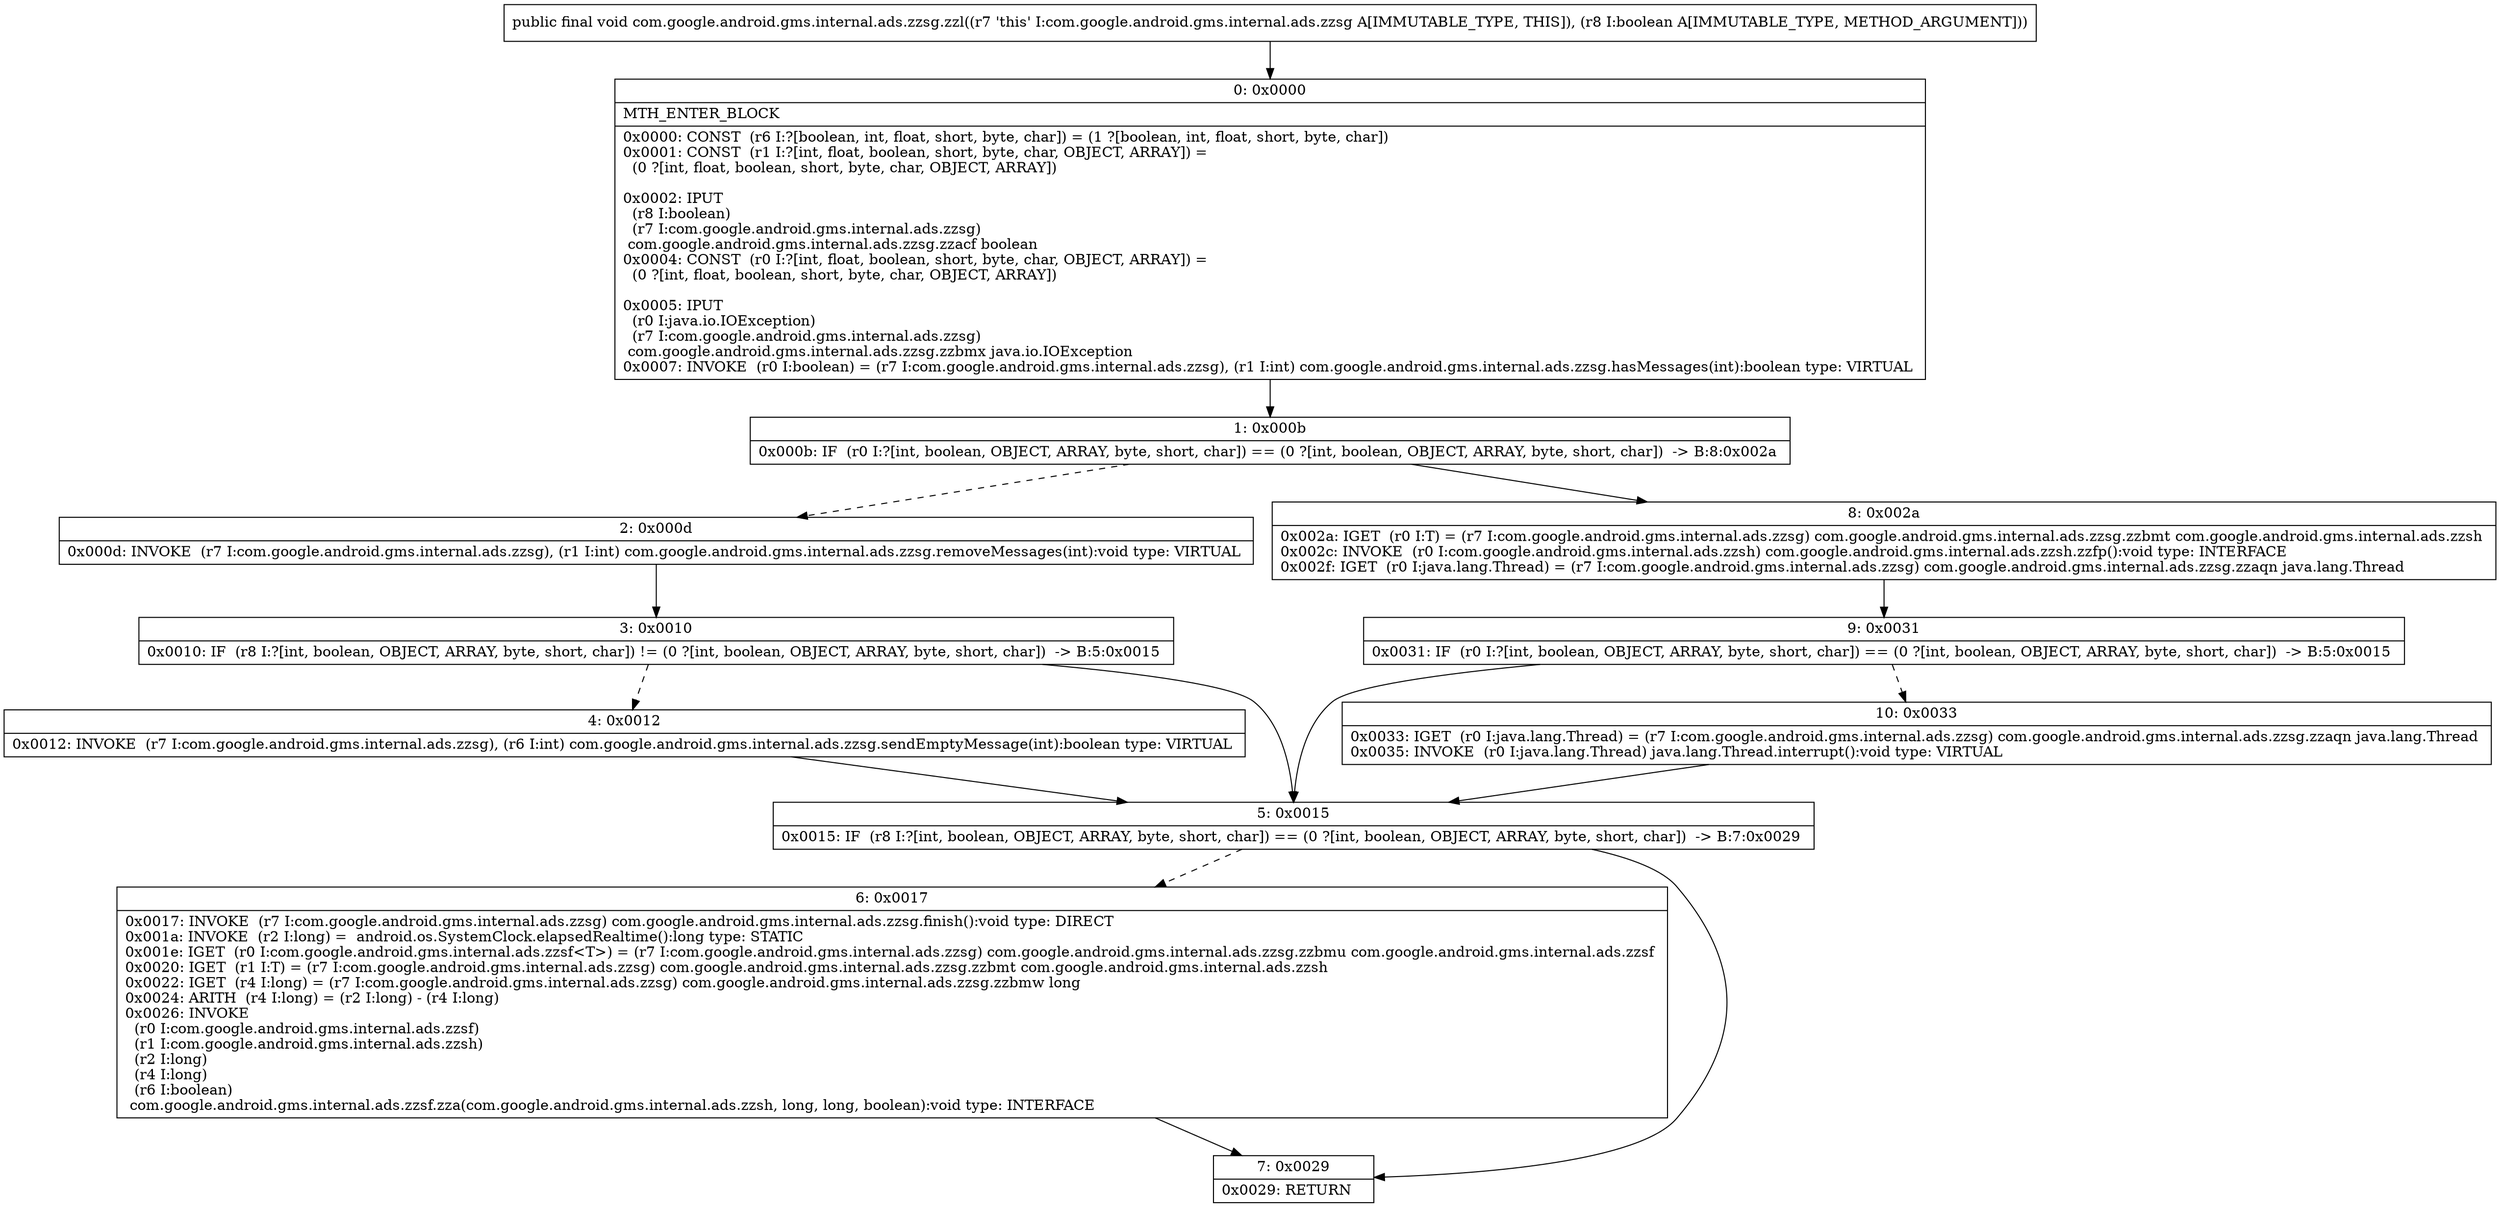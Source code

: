 digraph "CFG forcom.google.android.gms.internal.ads.zzsg.zzl(Z)V" {
Node_0 [shape=record,label="{0\:\ 0x0000|MTH_ENTER_BLOCK\l|0x0000: CONST  (r6 I:?[boolean, int, float, short, byte, char]) = (1 ?[boolean, int, float, short, byte, char]) \l0x0001: CONST  (r1 I:?[int, float, boolean, short, byte, char, OBJECT, ARRAY]) = \l  (0 ?[int, float, boolean, short, byte, char, OBJECT, ARRAY])\l \l0x0002: IPUT  \l  (r8 I:boolean)\l  (r7 I:com.google.android.gms.internal.ads.zzsg)\l com.google.android.gms.internal.ads.zzsg.zzacf boolean \l0x0004: CONST  (r0 I:?[int, float, boolean, short, byte, char, OBJECT, ARRAY]) = \l  (0 ?[int, float, boolean, short, byte, char, OBJECT, ARRAY])\l \l0x0005: IPUT  \l  (r0 I:java.io.IOException)\l  (r7 I:com.google.android.gms.internal.ads.zzsg)\l com.google.android.gms.internal.ads.zzsg.zzbmx java.io.IOException \l0x0007: INVOKE  (r0 I:boolean) = (r7 I:com.google.android.gms.internal.ads.zzsg), (r1 I:int) com.google.android.gms.internal.ads.zzsg.hasMessages(int):boolean type: VIRTUAL \l}"];
Node_1 [shape=record,label="{1\:\ 0x000b|0x000b: IF  (r0 I:?[int, boolean, OBJECT, ARRAY, byte, short, char]) == (0 ?[int, boolean, OBJECT, ARRAY, byte, short, char])  \-\> B:8:0x002a \l}"];
Node_2 [shape=record,label="{2\:\ 0x000d|0x000d: INVOKE  (r7 I:com.google.android.gms.internal.ads.zzsg), (r1 I:int) com.google.android.gms.internal.ads.zzsg.removeMessages(int):void type: VIRTUAL \l}"];
Node_3 [shape=record,label="{3\:\ 0x0010|0x0010: IF  (r8 I:?[int, boolean, OBJECT, ARRAY, byte, short, char]) != (0 ?[int, boolean, OBJECT, ARRAY, byte, short, char])  \-\> B:5:0x0015 \l}"];
Node_4 [shape=record,label="{4\:\ 0x0012|0x0012: INVOKE  (r7 I:com.google.android.gms.internal.ads.zzsg), (r6 I:int) com.google.android.gms.internal.ads.zzsg.sendEmptyMessage(int):boolean type: VIRTUAL \l}"];
Node_5 [shape=record,label="{5\:\ 0x0015|0x0015: IF  (r8 I:?[int, boolean, OBJECT, ARRAY, byte, short, char]) == (0 ?[int, boolean, OBJECT, ARRAY, byte, short, char])  \-\> B:7:0x0029 \l}"];
Node_6 [shape=record,label="{6\:\ 0x0017|0x0017: INVOKE  (r7 I:com.google.android.gms.internal.ads.zzsg) com.google.android.gms.internal.ads.zzsg.finish():void type: DIRECT \l0x001a: INVOKE  (r2 I:long) =  android.os.SystemClock.elapsedRealtime():long type: STATIC \l0x001e: IGET  (r0 I:com.google.android.gms.internal.ads.zzsf\<T\>) = (r7 I:com.google.android.gms.internal.ads.zzsg) com.google.android.gms.internal.ads.zzsg.zzbmu com.google.android.gms.internal.ads.zzsf \l0x0020: IGET  (r1 I:T) = (r7 I:com.google.android.gms.internal.ads.zzsg) com.google.android.gms.internal.ads.zzsg.zzbmt com.google.android.gms.internal.ads.zzsh \l0x0022: IGET  (r4 I:long) = (r7 I:com.google.android.gms.internal.ads.zzsg) com.google.android.gms.internal.ads.zzsg.zzbmw long \l0x0024: ARITH  (r4 I:long) = (r2 I:long) \- (r4 I:long) \l0x0026: INVOKE  \l  (r0 I:com.google.android.gms.internal.ads.zzsf)\l  (r1 I:com.google.android.gms.internal.ads.zzsh)\l  (r2 I:long)\l  (r4 I:long)\l  (r6 I:boolean)\l com.google.android.gms.internal.ads.zzsf.zza(com.google.android.gms.internal.ads.zzsh, long, long, boolean):void type: INTERFACE \l}"];
Node_7 [shape=record,label="{7\:\ 0x0029|0x0029: RETURN   \l}"];
Node_8 [shape=record,label="{8\:\ 0x002a|0x002a: IGET  (r0 I:T) = (r7 I:com.google.android.gms.internal.ads.zzsg) com.google.android.gms.internal.ads.zzsg.zzbmt com.google.android.gms.internal.ads.zzsh \l0x002c: INVOKE  (r0 I:com.google.android.gms.internal.ads.zzsh) com.google.android.gms.internal.ads.zzsh.zzfp():void type: INTERFACE \l0x002f: IGET  (r0 I:java.lang.Thread) = (r7 I:com.google.android.gms.internal.ads.zzsg) com.google.android.gms.internal.ads.zzsg.zzaqn java.lang.Thread \l}"];
Node_9 [shape=record,label="{9\:\ 0x0031|0x0031: IF  (r0 I:?[int, boolean, OBJECT, ARRAY, byte, short, char]) == (0 ?[int, boolean, OBJECT, ARRAY, byte, short, char])  \-\> B:5:0x0015 \l}"];
Node_10 [shape=record,label="{10\:\ 0x0033|0x0033: IGET  (r0 I:java.lang.Thread) = (r7 I:com.google.android.gms.internal.ads.zzsg) com.google.android.gms.internal.ads.zzsg.zzaqn java.lang.Thread \l0x0035: INVOKE  (r0 I:java.lang.Thread) java.lang.Thread.interrupt():void type: VIRTUAL \l}"];
MethodNode[shape=record,label="{public final void com.google.android.gms.internal.ads.zzsg.zzl((r7 'this' I:com.google.android.gms.internal.ads.zzsg A[IMMUTABLE_TYPE, THIS]), (r8 I:boolean A[IMMUTABLE_TYPE, METHOD_ARGUMENT])) }"];
MethodNode -> Node_0;
Node_0 -> Node_1;
Node_1 -> Node_2[style=dashed];
Node_1 -> Node_8;
Node_2 -> Node_3;
Node_3 -> Node_4[style=dashed];
Node_3 -> Node_5;
Node_4 -> Node_5;
Node_5 -> Node_6[style=dashed];
Node_5 -> Node_7;
Node_6 -> Node_7;
Node_8 -> Node_9;
Node_9 -> Node_5;
Node_9 -> Node_10[style=dashed];
Node_10 -> Node_5;
}

